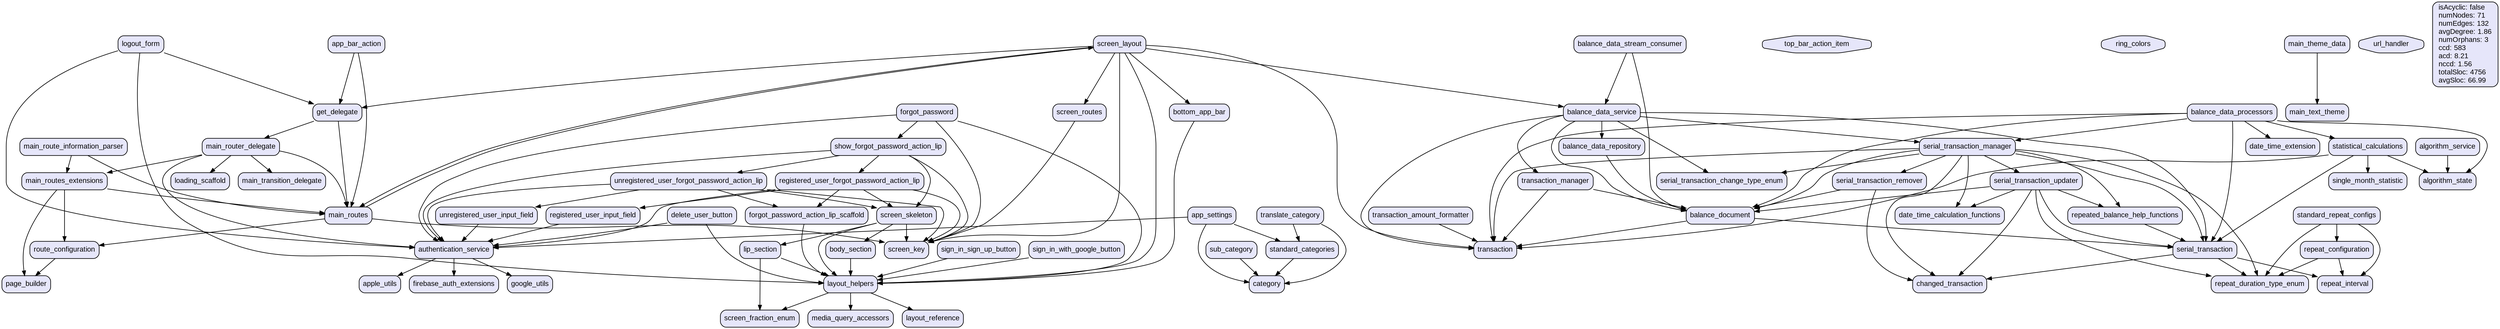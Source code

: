 digraph "" {
  graph [style=rounded fontname="Arial Black" fontsize=13 penwidth=2.6];
  node [shape=rect style="filled,rounded" fontname=Arial fontsize=15 fillcolor=Lavender penwidth=1.3];
  edge [penwidth=1.3];
  "/design/layout/screen_layout.dart" [label="screen_layout"];
  "/design/layout/constants/layout_reference.dart" [label="layout_reference"];
  "/design/layout/enums/screen_key.dart" [label="screen_key"];
  "/design/layout/enums/screen_fraction_enum.dart" [label="screen_fraction_enum"];
  "/design/layout/loading_scaffold.dart" [label="loading_scaffold"];
  "/design/layout/utils/layout_helpers.dart" [label="layout_helpers"];
  "/design/layout/utils/media_query_accessors.dart" [label="media_query_accessors"];
  "/design/layout/widgets/app_bar_action.dart" [label="app_bar_action"];
  "/design/layout/widgets/body_section.dart" [label="body_section"];
  "/design/layout/widgets/lip_section.dart" [label="lip_section"];
  "/design/layout/widgets/bottom_app_bar.dart" [label="bottom_app_bar"];
  "/design/layout/widgets/screen_skeleton.dart" [label="screen_skeleton"];
  "/design/layout/widgets/top_bar_action_item.dart" [label="top_bar_action_item" shape=octagon];
  "/design/theme/constants/ring_colors.dart" [label="ring_colors" shape=octagon];
  "/design/theme/constants/main_theme_data.dart" [label="main_theme_data"];
  "/design/theme/constants/main_text_theme.dart" [label="main_text_theme"];
  "/navigation/screen_routes.dart" [label="screen_routes"];
  "/navigation/types/page_builder.dart" [label="page_builder"];
  "/navigation/main_routes.dart" [label="main_routes"];
  "/navigation/main_router_delegate.dart" [label="main_router_delegate"];
  "/navigation/main_route_information_parser.dart" [label="main_route_information_parser"];
  "/navigation/route_configuration.dart" [label="route_configuration"];
  "/navigation/main_routes_extensions.dart" [label="main_routes_extensions"];
  "/navigation/get_delegate.dart" [label="get_delegate"];
  "/navigation/main_transition_delegate.dart" [label="main_transition_delegate"];
  "/navigation/url_handler.dart" [label="url_handler" shape=octagon];
  "/balance/enums/serial_transaction_change_type_enum.dart" [label="serial_transaction_change_type_enum"];
  "/balance/utils/serial_transaction_remover.dart" [label="serial_transaction_remover"];
  "/balance/utils/date_time_calculation_functions.dart" [label="date_time_calculation_functions"];
  "/balance/utils/date_time_extension.dart" [label="date_time_extension"];
  "/balance/utils/statistical_calculations.dart" [label="statistical_calculations"];
  "/balance/utils/serial_transaction_updater.dart" [label="serial_transaction_updater"];
  "/balance/utils/balance_data_processors.dart" [label="balance_data_processors"];
  "/balance/utils/transaction_manager.dart" [label="transaction_manager"];
  "/balance/utils/serial_transaction_manager.dart" [label="serial_transaction_manager"];
  "/balance/utils/transaction_amount_formatter.dart" [label="transaction_amount_formatter"];
  "/balance/repositories/balance_data_repository.dart" [label="balance_data_repository"];
  "/balance/models/serial_transaction.dart" [label="serial_transaction"];
  "/balance/models/changed_transaction.dart" [label="changed_transaction"];
  "/balance/models/balance_document.dart" [label="balance_document"];
  "/balance/models/algorithm_state.dart" [label="algorithm_state"];
  "/balance/models/single_month_statistic.dart" [label="single_month_statistic"];
  "/balance/models/transaction.dart" [label="transaction"];
  "/balance/services/algorithm_service.dart" [label="algorithm_service"];
  "/balance/services/balance_data_service.dart" [label="balance_data_service"];
  "/balance/widgets/balance_data_stream_consumer.dart" [label="balance_data_stream_consumer"];
  "/repeating/constants/standard_repeat_configs.dart" [label="standard_repeat_configs"];
  "/repeating/enums/repeat_interval.dart" [label="repeat_interval"];
  "/repeating/enums/repeat_duration_type_enum.dart" [label="repeat_duration_type_enum"];
  "/repeating/utils/repeated_balance_help_functions.dart" [label="repeated_balance_help_functions"];
  "/repeating/models/repeat_configuration.dart" [label="repeat_configuration"];
  "/account/app_settings.dart" [label="app_settings"];
  "/categories/constants/standard_categories.dart" [label="standard_categories"];
  "/categories/utils/translate_category.dart" [label="translate_category"];
  "/categories/models/category.dart" [label="category"];
  "/categories/models/sub_category.dart" [label="sub_category"];
  "/authentication/utils/apple_utils.dart" [label="apple_utils"];
  "/authentication/utils/show_forgot_password_action_lip.dart" [label="show_forgot_password_action_lip"];
  "/authentication/utils/firebase_auth_extensions.dart" [label="firebase_auth_extensions"];
  "/authentication/utils/google_utils.dart" [label="google_utils"];
  "/authentication/services/authentication_service.dart" [label="authentication_service"];
  "/authentication/widgets/sign_in_sign_up_button.dart" [label="sign_in_sign_up_button"];
  "/authentication/widgets/forgot_password.dart" [label="forgot_password"];
  "/authentication/widgets/logout_form.dart" [label="logout_form"];
  "/authentication/widgets/forgot_password_action_lip/registered_user_input_field.dart" [label="registered_user_input_field"];
  "/authentication/widgets/forgot_password_action_lip/unregistered_user_input_field.dart" [label="unregistered_user_input_field"];
  "/authentication/widgets/forgot_password_action_lip/forgot_password_action_lip_scaffold.dart" [label="forgot_password_action_lip_scaffold"];
  "/authentication/widgets/forgot_password_action_lip/unregistered_user_forgot_password_action_lip.dart" [label="unregistered_user_forgot_password_action_lip"];
  "/authentication/widgets/forgot_password_action_lip/registered_user_forgot_password_action_lip.dart" [label="registered_user_forgot_password_action_lip"];
  "/authentication/widgets/sign_in_with_google_button.dart" [label="sign_in_with_google_button"];
  "/authentication/widgets/delete_user_button.dart" [label="delete_user_button"];
  "/design/layout/screen_layout.dart" -> "/balance/models/transaction.dart";
  "/design/layout/screen_layout.dart" -> "/balance/services/balance_data_service.dart";
  "/design/layout/screen_layout.dart" -> "/design/layout/enums/screen_key.dart";
  "/design/layout/screen_layout.dart" -> "/design/layout/utils/layout_helpers.dart";
  "/design/layout/screen_layout.dart" -> "/design/layout/widgets/bottom_app_bar.dart";
  "/design/layout/screen_layout.dart" -> "/navigation/get_delegate.dart";
  "/design/layout/screen_layout.dart" -> "/navigation/main_routes.dart";
  "/design/layout/screen_layout.dart" -> "/navigation/screen_routes.dart";
  "/design/layout/utils/layout_helpers.dart" -> "/design/layout/constants/layout_reference.dart";
  "/design/layout/utils/layout_helpers.dart" -> "/design/layout/enums/screen_fraction_enum.dart";
  "/design/layout/utils/layout_helpers.dart" -> "/design/layout/utils/media_query_accessors.dart";
  "/design/layout/widgets/app_bar_action.dart" -> "/navigation/get_delegate.dart";
  "/design/layout/widgets/app_bar_action.dart" -> "/navigation/main_routes.dart";
  "/design/layout/widgets/body_section.dart" -> "/design/layout/utils/layout_helpers.dart";
  "/design/layout/widgets/lip_section.dart" -> "/design/layout/enums/screen_fraction_enum.dart";
  "/design/layout/widgets/lip_section.dart" -> "/design/layout/utils/layout_helpers.dart";
  "/design/layout/widgets/bottom_app_bar.dart" -> "/design/layout/utils/layout_helpers.dart";
  "/design/layout/widgets/screen_skeleton.dart" -> "/design/layout/enums/screen_key.dart";
  "/design/layout/widgets/screen_skeleton.dart" -> "/design/layout/utils/layout_helpers.dart";
  "/design/layout/widgets/screen_skeleton.dart" -> "/design/layout/widgets/body_section.dart";
  "/design/layout/widgets/screen_skeleton.dart" -> "/design/layout/widgets/lip_section.dart";
  "/design/theme/constants/main_theme_data.dart" -> "/design/theme/constants/main_text_theme.dart";
  "/navigation/screen_routes.dart" -> "/design/layout/enums/screen_key.dart";
  "/navigation/main_routes.dart" -> "/design/layout/enums/screen_key.dart";
  "/navigation/main_routes.dart" -> "/design/layout/screen_layout.dart";
  "/navigation/main_routes.dart" -> "/navigation/route_configuration.dart";
  "/navigation/main_router_delegate.dart" -> "/authentication/services/authentication_service.dart";
  "/navigation/main_router_delegate.dart" -> "/design/layout/loading_scaffold.dart";
  "/navigation/main_router_delegate.dart" -> "/navigation/main_routes.dart";
  "/navigation/main_router_delegate.dart" -> "/navigation/main_routes_extensions.dart";
  "/navigation/main_router_delegate.dart" -> "/navigation/main_transition_delegate.dart";
  "/navigation/main_route_information_parser.dart" -> "/navigation/main_routes.dart";
  "/navigation/main_route_information_parser.dart" -> "/navigation/main_routes_extensions.dart";
  "/navigation/route_configuration.dart" -> "/navigation/types/page_builder.dart";
  "/navigation/main_routes_extensions.dart" -> "/navigation/main_routes.dart";
  "/navigation/main_routes_extensions.dart" -> "/navigation/route_configuration.dart";
  "/navigation/main_routes_extensions.dart" -> "/navigation/types/page_builder.dart";
  "/navigation/get_delegate.dart" -> "/navigation/main_router_delegate.dart";
  "/navigation/get_delegate.dart" -> "/navigation/main_routes.dart";
  "/balance/utils/serial_transaction_remover.dart" -> "/balance/models/balance_document.dart";
  "/balance/utils/serial_transaction_remover.dart" -> "/balance/models/changed_transaction.dart";
  "/balance/utils/statistical_calculations.dart" -> "/balance/models/algorithm_state.dart";
  "/balance/utils/statistical_calculations.dart" -> "/balance/models/serial_transaction.dart";
  "/balance/utils/statistical_calculations.dart" -> "/balance/models/single_month_statistic.dart";
  "/balance/utils/statistical_calculations.dart" -> "/balance/models/transaction.dart";
  "/balance/utils/serial_transaction_updater.dart" -> "/balance/models/balance_document.dart";
  "/balance/utils/serial_transaction_updater.dart" -> "/balance/models/changed_transaction.dart";
  "/balance/utils/serial_transaction_updater.dart" -> "/balance/models/serial_transaction.dart";
  "/balance/utils/serial_transaction_updater.dart" -> "/balance/utils/date_time_calculation_functions.dart";
  "/balance/utils/serial_transaction_updater.dart" -> "/repeating/enums/repeat_duration_type_enum.dart";
  "/balance/utils/serial_transaction_updater.dart" -> "/repeating/utils/repeated_balance_help_functions.dart";
  "/balance/utils/balance_data_processors.dart" -> "/balance/models/algorithm_state.dart";
  "/balance/utils/balance_data_processors.dart" -> "/balance/models/balance_document.dart";
  "/balance/utils/balance_data_processors.dart" -> "/balance/models/serial_transaction.dart";
  "/balance/utils/balance_data_processors.dart" -> "/balance/models/transaction.dart";
  "/balance/utils/balance_data_processors.dart" -> "/balance/utils/date_time_extension.dart";
  "/balance/utils/balance_data_processors.dart" -> "/balance/utils/serial_transaction_manager.dart";
  "/balance/utils/balance_data_processors.dart" -> "/balance/utils/statistical_calculations.dart";
  "/balance/utils/transaction_manager.dart" -> "/balance/models/balance_document.dart";
  "/balance/utils/transaction_manager.dart" -> "/balance/models/transaction.dart";
  "/balance/utils/serial_transaction_manager.dart" -> "/balance/enums/serial_transaction_change_type_enum.dart";
  "/balance/utils/serial_transaction_manager.dart" -> "/balance/models/balance_document.dart";
  "/balance/utils/serial_transaction_manager.dart" -> "/balance/models/changed_transaction.dart";
  "/balance/utils/serial_transaction_manager.dart" -> "/balance/models/serial_transaction.dart";
  "/balance/utils/serial_transaction_manager.dart" -> "/balance/models/transaction.dart";
  "/balance/utils/serial_transaction_manager.dart" -> "/balance/utils/date_time_calculation_functions.dart";
  "/balance/utils/serial_transaction_manager.dart" -> "/balance/utils/serial_transaction_remover.dart";
  "/balance/utils/serial_transaction_manager.dart" -> "/balance/utils/serial_transaction_updater.dart";
  "/balance/utils/serial_transaction_manager.dart" -> "/repeating/enums/repeat_duration_type_enum.dart";
  "/balance/utils/serial_transaction_manager.dart" -> "/repeating/utils/repeated_balance_help_functions.dart";
  "/balance/utils/transaction_amount_formatter.dart" -> "/balance/models/transaction.dart";
  "/balance/repositories/balance_data_repository.dart" -> "/balance/models/balance_document.dart";
  "/balance/models/serial_transaction.dart" -> "/balance/models/changed_transaction.dart";
  "/balance/models/serial_transaction.dart" -> "/repeating/enums/repeat_duration_type_enum.dart";
  "/balance/models/serial_transaction.dart" -> "/repeating/enums/repeat_interval.dart";
  "/balance/models/balance_document.dart" -> "/balance/models/serial_transaction.dart";
  "/balance/models/balance_document.dart" -> "/balance/models/transaction.dart";
  "/balance/services/algorithm_service.dart" -> "/balance/models/algorithm_state.dart";
  "/balance/services/balance_data_service.dart" -> "/balance/enums/serial_transaction_change_type_enum.dart";
  "/balance/services/balance_data_service.dart" -> "/balance/models/balance_document.dart";
  "/balance/services/balance_data_service.dart" -> "/balance/models/serial_transaction.dart";
  "/balance/services/balance_data_service.dart" -> "/balance/models/transaction.dart";
  "/balance/services/balance_data_service.dart" -> "/balance/repositories/balance_data_repository.dart";
  "/balance/services/balance_data_service.dart" -> "/balance/utils/serial_transaction_manager.dart";
  "/balance/services/balance_data_service.dart" -> "/balance/utils/transaction_manager.dart";
  "/balance/widgets/balance_data_stream_consumer.dart" -> "/balance/models/balance_document.dart";
  "/balance/widgets/balance_data_stream_consumer.dart" -> "/balance/services/balance_data_service.dart";
  "/repeating/constants/standard_repeat_configs.dart" -> "/repeating/enums/repeat_duration_type_enum.dart";
  "/repeating/constants/standard_repeat_configs.dart" -> "/repeating/enums/repeat_interval.dart";
  "/repeating/constants/standard_repeat_configs.dart" -> "/repeating/models/repeat_configuration.dart";
  "/repeating/utils/repeated_balance_help_functions.dart" -> "/balance/models/serial_transaction.dart";
  "/repeating/models/repeat_configuration.dart" -> "/repeating/enums/repeat_duration_type_enum.dart";
  "/repeating/models/repeat_configuration.dart" -> "/repeating/enums/repeat_interval.dart";
  "/account/app_settings.dart" -> "/authentication/services/authentication_service.dart";
  "/account/app_settings.dart" -> "/categories/constants/standard_categories.dart";
  "/account/app_settings.dart" -> "/categories/models/category.dart";
  "/categories/constants/standard_categories.dart" -> "/categories/models/category.dart";
  "/categories/utils/translate_category.dart" -> "/categories/constants/standard_categories.dart";
  "/categories/utils/translate_category.dart" -> "/categories/models/category.dart";
  "/categories/models/sub_category.dart" -> "/categories/models/category.dart";
  "/authentication/utils/show_forgot_password_action_lip.dart" -> "/authentication/services/authentication_service.dart";
  "/authentication/utils/show_forgot_password_action_lip.dart" -> "/authentication/widgets/forgot_password_action_lip/registered_user_forgot_password_action_lip.dart";
  "/authentication/utils/show_forgot_password_action_lip.dart" -> "/authentication/widgets/forgot_password_action_lip/unregistered_user_forgot_password_action_lip.dart";
  "/authentication/utils/show_forgot_password_action_lip.dart" -> "/design/layout/enums/screen_key.dart";
  "/authentication/utils/show_forgot_password_action_lip.dart" -> "/design/layout/widgets/screen_skeleton.dart";
  "/authentication/services/authentication_service.dart" -> "/authentication/utils/apple_utils.dart";
  "/authentication/services/authentication_service.dart" -> "/authentication/utils/firebase_auth_extensions.dart";
  "/authentication/services/authentication_service.dart" -> "/authentication/utils/google_utils.dart";
  "/authentication/widgets/sign_in_sign_up_button.dart" -> "/design/layout/utils/layout_helpers.dart";
  "/authentication/widgets/forgot_password.dart" -> "/authentication/services/authentication_service.dart";
  "/authentication/widgets/forgot_password.dart" -> "/authentication/utils/show_forgot_password_action_lip.dart";
  "/authentication/widgets/forgot_password.dart" -> "/design/layout/enums/screen_key.dart";
  "/authentication/widgets/forgot_password.dart" -> "/design/layout/utils/layout_helpers.dart";
  "/authentication/widgets/logout_form.dart" -> "/authentication/services/authentication_service.dart";
  "/authentication/widgets/logout_form.dart" -> "/design/layout/utils/layout_helpers.dart";
  "/authentication/widgets/logout_form.dart" -> "/navigation/get_delegate.dart";
  "/authentication/widgets/forgot_password_action_lip/registered_user_input_field.dart" -> "/authentication/services/authentication_service.dart";
  "/authentication/widgets/forgot_password_action_lip/unregistered_user_input_field.dart" -> "/authentication/services/authentication_service.dart";
  "/authentication/widgets/forgot_password_action_lip/forgot_password_action_lip_scaffold.dart" -> "/design/layout/utils/layout_helpers.dart";
  "/authentication/widgets/forgot_password_action_lip/unregistered_user_forgot_password_action_lip.dart" -> "/authentication/services/authentication_service.dart";
  "/authentication/widgets/forgot_password_action_lip/unregistered_user_forgot_password_action_lip.dart" -> "/authentication/widgets/forgot_password_action_lip/forgot_password_action_lip_scaffold.dart";
  "/authentication/widgets/forgot_password_action_lip/unregistered_user_forgot_password_action_lip.dart" -> "/authentication/widgets/forgot_password_action_lip/unregistered_user_input_field.dart";
  "/authentication/widgets/forgot_password_action_lip/unregistered_user_forgot_password_action_lip.dart" -> "/design/layout/enums/screen_key.dart";
  "/authentication/widgets/forgot_password_action_lip/unregistered_user_forgot_password_action_lip.dart" -> "/design/layout/widgets/screen_skeleton.dart";
  "/authentication/widgets/forgot_password_action_lip/registered_user_forgot_password_action_lip.dart" -> "/authentication/services/authentication_service.dart";
  "/authentication/widgets/forgot_password_action_lip/registered_user_forgot_password_action_lip.dart" -> "/authentication/widgets/forgot_password_action_lip/forgot_password_action_lip_scaffold.dart";
  "/authentication/widgets/forgot_password_action_lip/registered_user_forgot_password_action_lip.dart" -> "/authentication/widgets/forgot_password_action_lip/registered_user_input_field.dart";
  "/authentication/widgets/forgot_password_action_lip/registered_user_forgot_password_action_lip.dart" -> "/design/layout/enums/screen_key.dart";
  "/authentication/widgets/forgot_password_action_lip/registered_user_forgot_password_action_lip.dart" -> "/design/layout/widgets/screen_skeleton.dart";
  "/authentication/widgets/sign_in_with_google_button.dart" -> "/design/layout/utils/layout_helpers.dart";
  "/authentication/widgets/delete_user_button.dart" -> "/authentication/services/authentication_service.dart";
  "/authentication/widgets/delete_user_button.dart" -> "/design/layout/utils/layout_helpers.dart";
  "metrics" [label=" isAcyclic: false \l numNodes: 71  \l numEdges: 132  \l avgDegree: 1.86 \l numOrphans: 3 \l ccd: 583 \l acd: 8.21 \l nccd: 1.56 \l totalSloc: 4756 \l avgSloc: 66.99 \l"];
}
